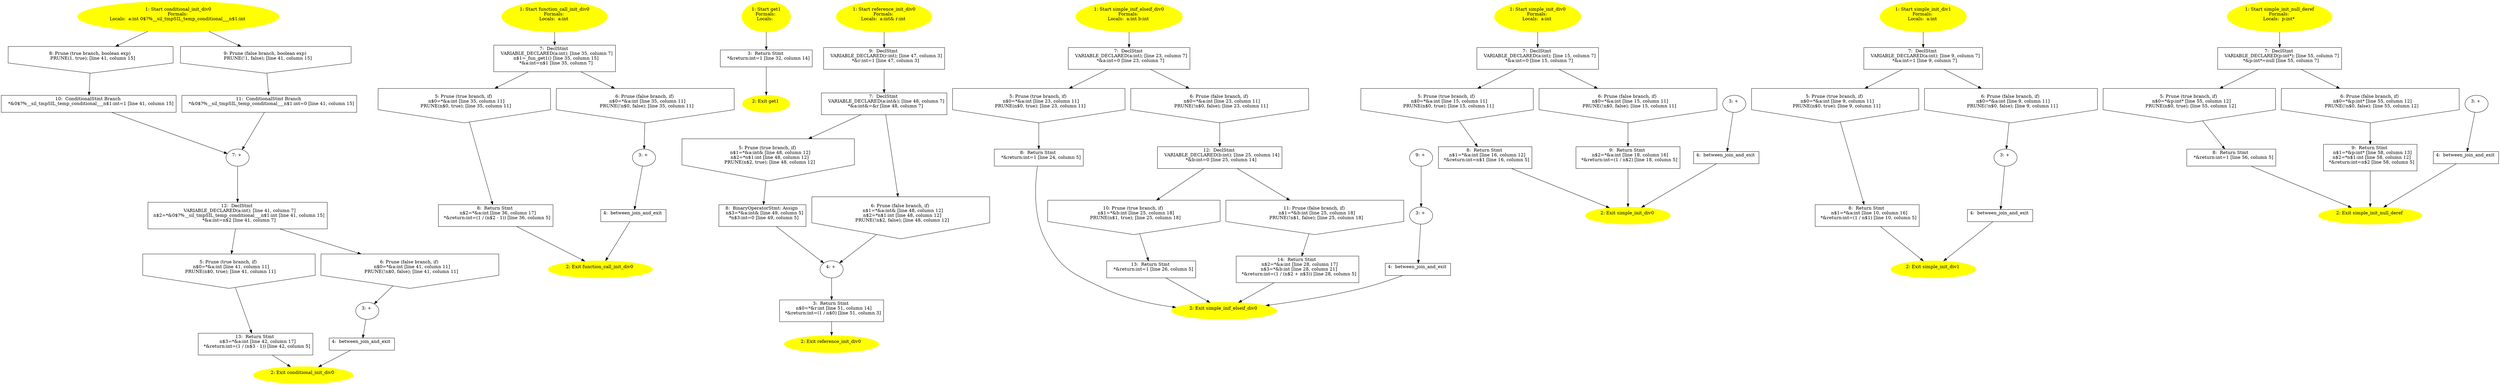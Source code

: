 /* @generated */
digraph cfg {
"conditional_init_div0#15409862859031639280.1a402395676f14cae9f26917a820e9ed_1" [label="1: Start conditional_init_div0\nFormals: \nLocals:  a:int 0$?%__sil_tmpSIL_temp_conditional___n$1:int \n  " color=yellow style=filled]
	

	 "conditional_init_div0#15409862859031639280.1a402395676f14cae9f26917a820e9ed_1" -> "conditional_init_div0#15409862859031639280.1a402395676f14cae9f26917a820e9ed_8" ;
	 "conditional_init_div0#15409862859031639280.1a402395676f14cae9f26917a820e9ed_1" -> "conditional_init_div0#15409862859031639280.1a402395676f14cae9f26917a820e9ed_9" ;
"conditional_init_div0#15409862859031639280.1a402395676f14cae9f26917a820e9ed_2" [label="2: Exit conditional_init_div0 \n  " color=yellow style=filled]
	

"conditional_init_div0#15409862859031639280.1a402395676f14cae9f26917a820e9ed_3" [label="3: + \n  " ]
	

	 "conditional_init_div0#15409862859031639280.1a402395676f14cae9f26917a820e9ed_3" -> "conditional_init_div0#15409862859031639280.1a402395676f14cae9f26917a820e9ed_4" ;
"conditional_init_div0#15409862859031639280.1a402395676f14cae9f26917a820e9ed_4" [label="4:  between_join_and_exit \n  " shape="box"]
	

	 "conditional_init_div0#15409862859031639280.1a402395676f14cae9f26917a820e9ed_4" -> "conditional_init_div0#15409862859031639280.1a402395676f14cae9f26917a820e9ed_2" ;
"conditional_init_div0#15409862859031639280.1a402395676f14cae9f26917a820e9ed_5" [label="5: Prune (true branch, if) \n   n$0=*&a:int [line 41, column 11]\n  PRUNE(n$0, true); [line 41, column 11]\n " shape="invhouse"]
	

	 "conditional_init_div0#15409862859031639280.1a402395676f14cae9f26917a820e9ed_5" -> "conditional_init_div0#15409862859031639280.1a402395676f14cae9f26917a820e9ed_13" ;
"conditional_init_div0#15409862859031639280.1a402395676f14cae9f26917a820e9ed_6" [label="6: Prune (false branch, if) \n   n$0=*&a:int [line 41, column 11]\n  PRUNE(!n$0, false); [line 41, column 11]\n " shape="invhouse"]
	

	 "conditional_init_div0#15409862859031639280.1a402395676f14cae9f26917a820e9ed_6" -> "conditional_init_div0#15409862859031639280.1a402395676f14cae9f26917a820e9ed_3" ;
"conditional_init_div0#15409862859031639280.1a402395676f14cae9f26917a820e9ed_7" [label="7: + \n  " ]
	

	 "conditional_init_div0#15409862859031639280.1a402395676f14cae9f26917a820e9ed_7" -> "conditional_init_div0#15409862859031639280.1a402395676f14cae9f26917a820e9ed_12" ;
"conditional_init_div0#15409862859031639280.1a402395676f14cae9f26917a820e9ed_8" [label="8: Prune (true branch, boolean exp) \n   PRUNE(1, true); [line 41, column 15]\n " shape="invhouse"]
	

	 "conditional_init_div0#15409862859031639280.1a402395676f14cae9f26917a820e9ed_8" -> "conditional_init_div0#15409862859031639280.1a402395676f14cae9f26917a820e9ed_10" ;
"conditional_init_div0#15409862859031639280.1a402395676f14cae9f26917a820e9ed_9" [label="9: Prune (false branch, boolean exp) \n   PRUNE(!1, false); [line 41, column 15]\n " shape="invhouse"]
	

	 "conditional_init_div0#15409862859031639280.1a402395676f14cae9f26917a820e9ed_9" -> "conditional_init_div0#15409862859031639280.1a402395676f14cae9f26917a820e9ed_11" ;
"conditional_init_div0#15409862859031639280.1a402395676f14cae9f26917a820e9ed_10" [label="10:  ConditionalStmt Branch \n   *&0$?%__sil_tmpSIL_temp_conditional___n$1:int=1 [line 41, column 15]\n " shape="box"]
	

	 "conditional_init_div0#15409862859031639280.1a402395676f14cae9f26917a820e9ed_10" -> "conditional_init_div0#15409862859031639280.1a402395676f14cae9f26917a820e9ed_7" ;
"conditional_init_div0#15409862859031639280.1a402395676f14cae9f26917a820e9ed_11" [label="11:  ConditionalStmt Branch \n   *&0$?%__sil_tmpSIL_temp_conditional___n$1:int=0 [line 41, column 15]\n " shape="box"]
	

	 "conditional_init_div0#15409862859031639280.1a402395676f14cae9f26917a820e9ed_11" -> "conditional_init_div0#15409862859031639280.1a402395676f14cae9f26917a820e9ed_7" ;
"conditional_init_div0#15409862859031639280.1a402395676f14cae9f26917a820e9ed_12" [label="12:  DeclStmt \n   VARIABLE_DECLARED(a:int); [line 41, column 7]\n  n$2=*&0$?%__sil_tmpSIL_temp_conditional___n$1:int [line 41, column 15]\n  *&a:int=n$2 [line 41, column 7]\n " shape="box"]
	

	 "conditional_init_div0#15409862859031639280.1a402395676f14cae9f26917a820e9ed_12" -> "conditional_init_div0#15409862859031639280.1a402395676f14cae9f26917a820e9ed_5" ;
	 "conditional_init_div0#15409862859031639280.1a402395676f14cae9f26917a820e9ed_12" -> "conditional_init_div0#15409862859031639280.1a402395676f14cae9f26917a820e9ed_6" ;
"conditional_init_div0#15409862859031639280.1a402395676f14cae9f26917a820e9ed_13" [label="13:  Return Stmt \n   n$3=*&a:int [line 42, column 17]\n  *&return:int=(1 / (n$3 - 1)) [line 42, column 5]\n " shape="box"]
	

	 "conditional_init_div0#15409862859031639280.1a402395676f14cae9f26917a820e9ed_13" -> "conditional_init_div0#15409862859031639280.1a402395676f14cae9f26917a820e9ed_2" ;
"function_call_init_div0#7458225874916439501.0ec340f42ffbe340a808e1b8bee4f555_1" [label="1: Start function_call_init_div0\nFormals: \nLocals:  a:int \n  " color=yellow style=filled]
	

	 "function_call_init_div0#7458225874916439501.0ec340f42ffbe340a808e1b8bee4f555_1" -> "function_call_init_div0#7458225874916439501.0ec340f42ffbe340a808e1b8bee4f555_7" ;
"function_call_init_div0#7458225874916439501.0ec340f42ffbe340a808e1b8bee4f555_2" [label="2: Exit function_call_init_div0 \n  " color=yellow style=filled]
	

"function_call_init_div0#7458225874916439501.0ec340f42ffbe340a808e1b8bee4f555_3" [label="3: + \n  " ]
	

	 "function_call_init_div0#7458225874916439501.0ec340f42ffbe340a808e1b8bee4f555_3" -> "function_call_init_div0#7458225874916439501.0ec340f42ffbe340a808e1b8bee4f555_4" ;
"function_call_init_div0#7458225874916439501.0ec340f42ffbe340a808e1b8bee4f555_4" [label="4:  between_join_and_exit \n  " shape="box"]
	

	 "function_call_init_div0#7458225874916439501.0ec340f42ffbe340a808e1b8bee4f555_4" -> "function_call_init_div0#7458225874916439501.0ec340f42ffbe340a808e1b8bee4f555_2" ;
"function_call_init_div0#7458225874916439501.0ec340f42ffbe340a808e1b8bee4f555_5" [label="5: Prune (true branch, if) \n   n$0=*&a:int [line 35, column 11]\n  PRUNE(n$0, true); [line 35, column 11]\n " shape="invhouse"]
	

	 "function_call_init_div0#7458225874916439501.0ec340f42ffbe340a808e1b8bee4f555_5" -> "function_call_init_div0#7458225874916439501.0ec340f42ffbe340a808e1b8bee4f555_8" ;
"function_call_init_div0#7458225874916439501.0ec340f42ffbe340a808e1b8bee4f555_6" [label="6: Prune (false branch, if) \n   n$0=*&a:int [line 35, column 11]\n  PRUNE(!n$0, false); [line 35, column 11]\n " shape="invhouse"]
	

	 "function_call_init_div0#7458225874916439501.0ec340f42ffbe340a808e1b8bee4f555_6" -> "function_call_init_div0#7458225874916439501.0ec340f42ffbe340a808e1b8bee4f555_3" ;
"function_call_init_div0#7458225874916439501.0ec340f42ffbe340a808e1b8bee4f555_7" [label="7:  DeclStmt \n   VARIABLE_DECLARED(a:int); [line 35, column 7]\n  n$1=_fun_get1() [line 35, column 15]\n  *&a:int=n$1 [line 35, column 7]\n " shape="box"]
	

	 "function_call_init_div0#7458225874916439501.0ec340f42ffbe340a808e1b8bee4f555_7" -> "function_call_init_div0#7458225874916439501.0ec340f42ffbe340a808e1b8bee4f555_5" ;
	 "function_call_init_div0#7458225874916439501.0ec340f42ffbe340a808e1b8bee4f555_7" -> "function_call_init_div0#7458225874916439501.0ec340f42ffbe340a808e1b8bee4f555_6" ;
"function_call_init_div0#7458225874916439501.0ec340f42ffbe340a808e1b8bee4f555_8" [label="8:  Return Stmt \n   n$2=*&a:int [line 36, column 17]\n  *&return:int=(1 / (n$2 - 1)) [line 36, column 5]\n " shape="box"]
	

	 "function_call_init_div0#7458225874916439501.0ec340f42ffbe340a808e1b8bee4f555_8" -> "function_call_init_div0#7458225874916439501.0ec340f42ffbe340a808e1b8bee4f555_2" ;
"get1#13610294053118758587.bb56087449b1c212bd814280133976bb_1" [label="1: Start get1\nFormals: \nLocals:  \n  " color=yellow style=filled]
	

	 "get1#13610294053118758587.bb56087449b1c212bd814280133976bb_1" -> "get1#13610294053118758587.bb56087449b1c212bd814280133976bb_3" ;
"get1#13610294053118758587.bb56087449b1c212bd814280133976bb_2" [label="2: Exit get1 \n  " color=yellow style=filled]
	

"get1#13610294053118758587.bb56087449b1c212bd814280133976bb_3" [label="3:  Return Stmt \n   *&return:int=1 [line 32, column 14]\n " shape="box"]
	

	 "get1#13610294053118758587.bb56087449b1c212bd814280133976bb_3" -> "get1#13610294053118758587.bb56087449b1c212bd814280133976bb_2" ;
"reference_init_div0#8765531464226376816.66e8a6545ef6e4641561744b4125ae49_1" [label="1: Start reference_init_div0\nFormals: \nLocals:  a:int& r:int \n  " color=yellow style=filled]
	

	 "reference_init_div0#8765531464226376816.66e8a6545ef6e4641561744b4125ae49_1" -> "reference_init_div0#8765531464226376816.66e8a6545ef6e4641561744b4125ae49_9" ;
"reference_init_div0#8765531464226376816.66e8a6545ef6e4641561744b4125ae49_2" [label="2: Exit reference_init_div0 \n  " color=yellow style=filled]
	

"reference_init_div0#8765531464226376816.66e8a6545ef6e4641561744b4125ae49_3" [label="3:  Return Stmt \n   n$0=*&r:int [line 51, column 14]\n  *&return:int=(1 / n$0) [line 51, column 3]\n " shape="box"]
	

	 "reference_init_div0#8765531464226376816.66e8a6545ef6e4641561744b4125ae49_3" -> "reference_init_div0#8765531464226376816.66e8a6545ef6e4641561744b4125ae49_2" ;
"reference_init_div0#8765531464226376816.66e8a6545ef6e4641561744b4125ae49_4" [label="4: + \n  " ]
	

	 "reference_init_div0#8765531464226376816.66e8a6545ef6e4641561744b4125ae49_4" -> "reference_init_div0#8765531464226376816.66e8a6545ef6e4641561744b4125ae49_3" ;
"reference_init_div0#8765531464226376816.66e8a6545ef6e4641561744b4125ae49_5" [label="5: Prune (true branch, if) \n   n$1=*&a:int& [line 48, column 12]\n  n$2=*n$1:int [line 48, column 12]\n  PRUNE(n$2, true); [line 48, column 12]\n " shape="invhouse"]
	

	 "reference_init_div0#8765531464226376816.66e8a6545ef6e4641561744b4125ae49_5" -> "reference_init_div0#8765531464226376816.66e8a6545ef6e4641561744b4125ae49_8" ;
"reference_init_div0#8765531464226376816.66e8a6545ef6e4641561744b4125ae49_6" [label="6: Prune (false branch, if) \n   n$1=*&a:int& [line 48, column 12]\n  n$2=*n$1:int [line 48, column 12]\n  PRUNE(!n$2, false); [line 48, column 12]\n " shape="invhouse"]
	

	 "reference_init_div0#8765531464226376816.66e8a6545ef6e4641561744b4125ae49_6" -> "reference_init_div0#8765531464226376816.66e8a6545ef6e4641561744b4125ae49_4" ;
"reference_init_div0#8765531464226376816.66e8a6545ef6e4641561744b4125ae49_7" [label="7:  DeclStmt \n   VARIABLE_DECLARED(a:int&); [line 48, column 7]\n  *&a:int&=&r [line 48, column 7]\n " shape="box"]
	

	 "reference_init_div0#8765531464226376816.66e8a6545ef6e4641561744b4125ae49_7" -> "reference_init_div0#8765531464226376816.66e8a6545ef6e4641561744b4125ae49_5" ;
	 "reference_init_div0#8765531464226376816.66e8a6545ef6e4641561744b4125ae49_7" -> "reference_init_div0#8765531464226376816.66e8a6545ef6e4641561744b4125ae49_6" ;
"reference_init_div0#8765531464226376816.66e8a6545ef6e4641561744b4125ae49_8" [label="8:  BinaryOperatorStmt: Assign \n   n$3=*&a:int& [line 49, column 5]\n  *n$3:int=0 [line 49, column 5]\n " shape="box"]
	

	 "reference_init_div0#8765531464226376816.66e8a6545ef6e4641561744b4125ae49_8" -> "reference_init_div0#8765531464226376816.66e8a6545ef6e4641561744b4125ae49_4" ;
"reference_init_div0#8765531464226376816.66e8a6545ef6e4641561744b4125ae49_9" [label="9:  DeclStmt \n   VARIABLE_DECLARED(r:int); [line 47, column 3]\n  *&r:int=1 [line 47, column 3]\n " shape="box"]
	

	 "reference_init_div0#8765531464226376816.66e8a6545ef6e4641561744b4125ae49_9" -> "reference_init_div0#8765531464226376816.66e8a6545ef6e4641561744b4125ae49_7" ;
"simple_inif_elseif_div0#1757541495273878703.c8ccefe72cee28b41298deb3c0060bd6_1" [label="1: Start simple_inif_elseif_div0\nFormals: \nLocals:  a:int b:int \n  " color=yellow style=filled]
	

	 "simple_inif_elseif_div0#1757541495273878703.c8ccefe72cee28b41298deb3c0060bd6_1" -> "simple_inif_elseif_div0#1757541495273878703.c8ccefe72cee28b41298deb3c0060bd6_7" ;
"simple_inif_elseif_div0#1757541495273878703.c8ccefe72cee28b41298deb3c0060bd6_2" [label="2: Exit simple_inif_elseif_div0 \n  " color=yellow style=filled]
	

"simple_inif_elseif_div0#1757541495273878703.c8ccefe72cee28b41298deb3c0060bd6_3" [label="3: + \n  " ]
	

	 "simple_inif_elseif_div0#1757541495273878703.c8ccefe72cee28b41298deb3c0060bd6_3" -> "simple_inif_elseif_div0#1757541495273878703.c8ccefe72cee28b41298deb3c0060bd6_4" ;
"simple_inif_elseif_div0#1757541495273878703.c8ccefe72cee28b41298deb3c0060bd6_4" [label="4:  between_join_and_exit \n  " shape="box"]
	

	 "simple_inif_elseif_div0#1757541495273878703.c8ccefe72cee28b41298deb3c0060bd6_4" -> "simple_inif_elseif_div0#1757541495273878703.c8ccefe72cee28b41298deb3c0060bd6_2" ;
"simple_inif_elseif_div0#1757541495273878703.c8ccefe72cee28b41298deb3c0060bd6_5" [label="5: Prune (true branch, if) \n   n$0=*&a:int [line 23, column 11]\n  PRUNE(n$0, true); [line 23, column 11]\n " shape="invhouse"]
	

	 "simple_inif_elseif_div0#1757541495273878703.c8ccefe72cee28b41298deb3c0060bd6_5" -> "simple_inif_elseif_div0#1757541495273878703.c8ccefe72cee28b41298deb3c0060bd6_8" ;
"simple_inif_elseif_div0#1757541495273878703.c8ccefe72cee28b41298deb3c0060bd6_6" [label="6: Prune (false branch, if) \n   n$0=*&a:int [line 23, column 11]\n  PRUNE(!n$0, false); [line 23, column 11]\n " shape="invhouse"]
	

	 "simple_inif_elseif_div0#1757541495273878703.c8ccefe72cee28b41298deb3c0060bd6_6" -> "simple_inif_elseif_div0#1757541495273878703.c8ccefe72cee28b41298deb3c0060bd6_12" ;
"simple_inif_elseif_div0#1757541495273878703.c8ccefe72cee28b41298deb3c0060bd6_7" [label="7:  DeclStmt \n   VARIABLE_DECLARED(a:int); [line 23, column 7]\n  *&a:int=0 [line 23, column 7]\n " shape="box"]
	

	 "simple_inif_elseif_div0#1757541495273878703.c8ccefe72cee28b41298deb3c0060bd6_7" -> "simple_inif_elseif_div0#1757541495273878703.c8ccefe72cee28b41298deb3c0060bd6_5" ;
	 "simple_inif_elseif_div0#1757541495273878703.c8ccefe72cee28b41298deb3c0060bd6_7" -> "simple_inif_elseif_div0#1757541495273878703.c8ccefe72cee28b41298deb3c0060bd6_6" ;
"simple_inif_elseif_div0#1757541495273878703.c8ccefe72cee28b41298deb3c0060bd6_8" [label="8:  Return Stmt \n   *&return:int=1 [line 24, column 5]\n " shape="box"]
	

	 "simple_inif_elseif_div0#1757541495273878703.c8ccefe72cee28b41298deb3c0060bd6_8" -> "simple_inif_elseif_div0#1757541495273878703.c8ccefe72cee28b41298deb3c0060bd6_2" ;
"simple_inif_elseif_div0#1757541495273878703.c8ccefe72cee28b41298deb3c0060bd6_9" [label="9: + \n  " ]
	

	 "simple_inif_elseif_div0#1757541495273878703.c8ccefe72cee28b41298deb3c0060bd6_9" -> "simple_inif_elseif_div0#1757541495273878703.c8ccefe72cee28b41298deb3c0060bd6_3" ;
"simple_inif_elseif_div0#1757541495273878703.c8ccefe72cee28b41298deb3c0060bd6_10" [label="10: Prune (true branch, if) \n   n$1=*&b:int [line 25, column 18]\n  PRUNE(n$1, true); [line 25, column 18]\n " shape="invhouse"]
	

	 "simple_inif_elseif_div0#1757541495273878703.c8ccefe72cee28b41298deb3c0060bd6_10" -> "simple_inif_elseif_div0#1757541495273878703.c8ccefe72cee28b41298deb3c0060bd6_13" ;
"simple_inif_elseif_div0#1757541495273878703.c8ccefe72cee28b41298deb3c0060bd6_11" [label="11: Prune (false branch, if) \n   n$1=*&b:int [line 25, column 18]\n  PRUNE(!n$1, false); [line 25, column 18]\n " shape="invhouse"]
	

	 "simple_inif_elseif_div0#1757541495273878703.c8ccefe72cee28b41298deb3c0060bd6_11" -> "simple_inif_elseif_div0#1757541495273878703.c8ccefe72cee28b41298deb3c0060bd6_14" ;
"simple_inif_elseif_div0#1757541495273878703.c8ccefe72cee28b41298deb3c0060bd6_12" [label="12:  DeclStmt \n   VARIABLE_DECLARED(b:int); [line 25, column 14]\n  *&b:int=0 [line 25, column 14]\n " shape="box"]
	

	 "simple_inif_elseif_div0#1757541495273878703.c8ccefe72cee28b41298deb3c0060bd6_12" -> "simple_inif_elseif_div0#1757541495273878703.c8ccefe72cee28b41298deb3c0060bd6_10" ;
	 "simple_inif_elseif_div0#1757541495273878703.c8ccefe72cee28b41298deb3c0060bd6_12" -> "simple_inif_elseif_div0#1757541495273878703.c8ccefe72cee28b41298deb3c0060bd6_11" ;
"simple_inif_elseif_div0#1757541495273878703.c8ccefe72cee28b41298deb3c0060bd6_13" [label="13:  Return Stmt \n   *&return:int=1 [line 26, column 5]\n " shape="box"]
	

	 "simple_inif_elseif_div0#1757541495273878703.c8ccefe72cee28b41298deb3c0060bd6_13" -> "simple_inif_elseif_div0#1757541495273878703.c8ccefe72cee28b41298deb3c0060bd6_2" ;
"simple_inif_elseif_div0#1757541495273878703.c8ccefe72cee28b41298deb3c0060bd6_14" [label="14:  Return Stmt \n   n$2=*&a:int [line 28, column 17]\n  n$3=*&b:int [line 28, column 21]\n  *&return:int=(1 / (n$2 + n$3)) [line 28, column 5]\n " shape="box"]
	

	 "simple_inif_elseif_div0#1757541495273878703.c8ccefe72cee28b41298deb3c0060bd6_14" -> "simple_inif_elseif_div0#1757541495273878703.c8ccefe72cee28b41298deb3c0060bd6_2" ;
"simple_init_div0#11745425529376514034.212fa73086397a0d668498a9c8eff99e_1" [label="1: Start simple_init_div0\nFormals: \nLocals:  a:int \n  " color=yellow style=filled]
	

	 "simple_init_div0#11745425529376514034.212fa73086397a0d668498a9c8eff99e_1" -> "simple_init_div0#11745425529376514034.212fa73086397a0d668498a9c8eff99e_7" ;
"simple_init_div0#11745425529376514034.212fa73086397a0d668498a9c8eff99e_2" [label="2: Exit simple_init_div0 \n  " color=yellow style=filled]
	

"simple_init_div0#11745425529376514034.212fa73086397a0d668498a9c8eff99e_3" [label="3: + \n  " ]
	

	 "simple_init_div0#11745425529376514034.212fa73086397a0d668498a9c8eff99e_3" -> "simple_init_div0#11745425529376514034.212fa73086397a0d668498a9c8eff99e_4" ;
"simple_init_div0#11745425529376514034.212fa73086397a0d668498a9c8eff99e_4" [label="4:  between_join_and_exit \n  " shape="box"]
	

	 "simple_init_div0#11745425529376514034.212fa73086397a0d668498a9c8eff99e_4" -> "simple_init_div0#11745425529376514034.212fa73086397a0d668498a9c8eff99e_2" ;
"simple_init_div0#11745425529376514034.212fa73086397a0d668498a9c8eff99e_5" [label="5: Prune (true branch, if) \n   n$0=*&a:int [line 15, column 11]\n  PRUNE(n$0, true); [line 15, column 11]\n " shape="invhouse"]
	

	 "simple_init_div0#11745425529376514034.212fa73086397a0d668498a9c8eff99e_5" -> "simple_init_div0#11745425529376514034.212fa73086397a0d668498a9c8eff99e_8" ;
"simple_init_div0#11745425529376514034.212fa73086397a0d668498a9c8eff99e_6" [label="6: Prune (false branch, if) \n   n$0=*&a:int [line 15, column 11]\n  PRUNE(!n$0, false); [line 15, column 11]\n " shape="invhouse"]
	

	 "simple_init_div0#11745425529376514034.212fa73086397a0d668498a9c8eff99e_6" -> "simple_init_div0#11745425529376514034.212fa73086397a0d668498a9c8eff99e_9" ;
"simple_init_div0#11745425529376514034.212fa73086397a0d668498a9c8eff99e_7" [label="7:  DeclStmt \n   VARIABLE_DECLARED(a:int); [line 15, column 7]\n  *&a:int=0 [line 15, column 7]\n " shape="box"]
	

	 "simple_init_div0#11745425529376514034.212fa73086397a0d668498a9c8eff99e_7" -> "simple_init_div0#11745425529376514034.212fa73086397a0d668498a9c8eff99e_5" ;
	 "simple_init_div0#11745425529376514034.212fa73086397a0d668498a9c8eff99e_7" -> "simple_init_div0#11745425529376514034.212fa73086397a0d668498a9c8eff99e_6" ;
"simple_init_div0#11745425529376514034.212fa73086397a0d668498a9c8eff99e_8" [label="8:  Return Stmt \n   n$1=*&a:int [line 16, column 12]\n  *&return:int=n$1 [line 16, column 5]\n " shape="box"]
	

	 "simple_init_div0#11745425529376514034.212fa73086397a0d668498a9c8eff99e_8" -> "simple_init_div0#11745425529376514034.212fa73086397a0d668498a9c8eff99e_2" ;
"simple_init_div0#11745425529376514034.212fa73086397a0d668498a9c8eff99e_9" [label="9:  Return Stmt \n   n$2=*&a:int [line 18, column 16]\n  *&return:int=(1 / n$2) [line 18, column 5]\n " shape="box"]
	

	 "simple_init_div0#11745425529376514034.212fa73086397a0d668498a9c8eff99e_9" -> "simple_init_div0#11745425529376514034.212fa73086397a0d668498a9c8eff99e_2" ;
"simple_init_div1#11746272153330047279.0563640869475a4683e824c15c85a68a_1" [label="1: Start simple_init_div1\nFormals: \nLocals:  a:int \n  " color=yellow style=filled]
	

	 "simple_init_div1#11746272153330047279.0563640869475a4683e824c15c85a68a_1" -> "simple_init_div1#11746272153330047279.0563640869475a4683e824c15c85a68a_7" ;
"simple_init_div1#11746272153330047279.0563640869475a4683e824c15c85a68a_2" [label="2: Exit simple_init_div1 \n  " color=yellow style=filled]
	

"simple_init_div1#11746272153330047279.0563640869475a4683e824c15c85a68a_3" [label="3: + \n  " ]
	

	 "simple_init_div1#11746272153330047279.0563640869475a4683e824c15c85a68a_3" -> "simple_init_div1#11746272153330047279.0563640869475a4683e824c15c85a68a_4" ;
"simple_init_div1#11746272153330047279.0563640869475a4683e824c15c85a68a_4" [label="4:  between_join_and_exit \n  " shape="box"]
	

	 "simple_init_div1#11746272153330047279.0563640869475a4683e824c15c85a68a_4" -> "simple_init_div1#11746272153330047279.0563640869475a4683e824c15c85a68a_2" ;
"simple_init_div1#11746272153330047279.0563640869475a4683e824c15c85a68a_5" [label="5: Prune (true branch, if) \n   n$0=*&a:int [line 9, column 11]\n  PRUNE(n$0, true); [line 9, column 11]\n " shape="invhouse"]
	

	 "simple_init_div1#11746272153330047279.0563640869475a4683e824c15c85a68a_5" -> "simple_init_div1#11746272153330047279.0563640869475a4683e824c15c85a68a_8" ;
"simple_init_div1#11746272153330047279.0563640869475a4683e824c15c85a68a_6" [label="6: Prune (false branch, if) \n   n$0=*&a:int [line 9, column 11]\n  PRUNE(!n$0, false); [line 9, column 11]\n " shape="invhouse"]
	

	 "simple_init_div1#11746272153330047279.0563640869475a4683e824c15c85a68a_6" -> "simple_init_div1#11746272153330047279.0563640869475a4683e824c15c85a68a_3" ;
"simple_init_div1#11746272153330047279.0563640869475a4683e824c15c85a68a_7" [label="7:  DeclStmt \n   VARIABLE_DECLARED(a:int); [line 9, column 7]\n  *&a:int=1 [line 9, column 7]\n " shape="box"]
	

	 "simple_init_div1#11746272153330047279.0563640869475a4683e824c15c85a68a_7" -> "simple_init_div1#11746272153330047279.0563640869475a4683e824c15c85a68a_5" ;
	 "simple_init_div1#11746272153330047279.0563640869475a4683e824c15c85a68a_7" -> "simple_init_div1#11746272153330047279.0563640869475a4683e824c15c85a68a_6" ;
"simple_init_div1#11746272153330047279.0563640869475a4683e824c15c85a68a_8" [label="8:  Return Stmt \n   n$1=*&a:int [line 10, column 16]\n  *&return:int=(1 / n$1) [line 10, column 5]\n " shape="box"]
	

	 "simple_init_div1#11746272153330047279.0563640869475a4683e824c15c85a68a_8" -> "simple_init_div1#11746272153330047279.0563640869475a4683e824c15c85a68a_2" ;
"simple_init_null_deref#4388790903269166010.3931bff4c48c8b02a470a54ec37db174_1" [label="1: Start simple_init_null_deref\nFormals: \nLocals:  p:int* \n  " color=yellow style=filled]
	

	 "simple_init_null_deref#4388790903269166010.3931bff4c48c8b02a470a54ec37db174_1" -> "simple_init_null_deref#4388790903269166010.3931bff4c48c8b02a470a54ec37db174_7" ;
"simple_init_null_deref#4388790903269166010.3931bff4c48c8b02a470a54ec37db174_2" [label="2: Exit simple_init_null_deref \n  " color=yellow style=filled]
	

"simple_init_null_deref#4388790903269166010.3931bff4c48c8b02a470a54ec37db174_3" [label="3: + \n  " ]
	

	 "simple_init_null_deref#4388790903269166010.3931bff4c48c8b02a470a54ec37db174_3" -> "simple_init_null_deref#4388790903269166010.3931bff4c48c8b02a470a54ec37db174_4" ;
"simple_init_null_deref#4388790903269166010.3931bff4c48c8b02a470a54ec37db174_4" [label="4:  between_join_and_exit \n  " shape="box"]
	

	 "simple_init_null_deref#4388790903269166010.3931bff4c48c8b02a470a54ec37db174_4" -> "simple_init_null_deref#4388790903269166010.3931bff4c48c8b02a470a54ec37db174_2" ;
"simple_init_null_deref#4388790903269166010.3931bff4c48c8b02a470a54ec37db174_5" [label="5: Prune (true branch, if) \n   n$0=*&p:int* [line 55, column 12]\n  PRUNE(n$0, true); [line 55, column 12]\n " shape="invhouse"]
	

	 "simple_init_null_deref#4388790903269166010.3931bff4c48c8b02a470a54ec37db174_5" -> "simple_init_null_deref#4388790903269166010.3931bff4c48c8b02a470a54ec37db174_8" ;
"simple_init_null_deref#4388790903269166010.3931bff4c48c8b02a470a54ec37db174_6" [label="6: Prune (false branch, if) \n   n$0=*&p:int* [line 55, column 12]\n  PRUNE(!n$0, false); [line 55, column 12]\n " shape="invhouse"]
	

	 "simple_init_null_deref#4388790903269166010.3931bff4c48c8b02a470a54ec37db174_6" -> "simple_init_null_deref#4388790903269166010.3931bff4c48c8b02a470a54ec37db174_9" ;
"simple_init_null_deref#4388790903269166010.3931bff4c48c8b02a470a54ec37db174_7" [label="7:  DeclStmt \n   VARIABLE_DECLARED(p:int*); [line 55, column 7]\n  *&p:int*=null [line 55, column 7]\n " shape="box"]
	

	 "simple_init_null_deref#4388790903269166010.3931bff4c48c8b02a470a54ec37db174_7" -> "simple_init_null_deref#4388790903269166010.3931bff4c48c8b02a470a54ec37db174_5" ;
	 "simple_init_null_deref#4388790903269166010.3931bff4c48c8b02a470a54ec37db174_7" -> "simple_init_null_deref#4388790903269166010.3931bff4c48c8b02a470a54ec37db174_6" ;
"simple_init_null_deref#4388790903269166010.3931bff4c48c8b02a470a54ec37db174_8" [label="8:  Return Stmt \n   *&return:int=1 [line 56, column 5]\n " shape="box"]
	

	 "simple_init_null_deref#4388790903269166010.3931bff4c48c8b02a470a54ec37db174_8" -> "simple_init_null_deref#4388790903269166010.3931bff4c48c8b02a470a54ec37db174_2" ;
"simple_init_null_deref#4388790903269166010.3931bff4c48c8b02a470a54ec37db174_9" [label="9:  Return Stmt \n   n$1=*&p:int* [line 58, column 13]\n  n$2=*n$1:int [line 58, column 12]\n  *&return:int=n$2 [line 58, column 5]\n " shape="box"]
	

	 "simple_init_null_deref#4388790903269166010.3931bff4c48c8b02a470a54ec37db174_9" -> "simple_init_null_deref#4388790903269166010.3931bff4c48c8b02a470a54ec37db174_2" ;
}
